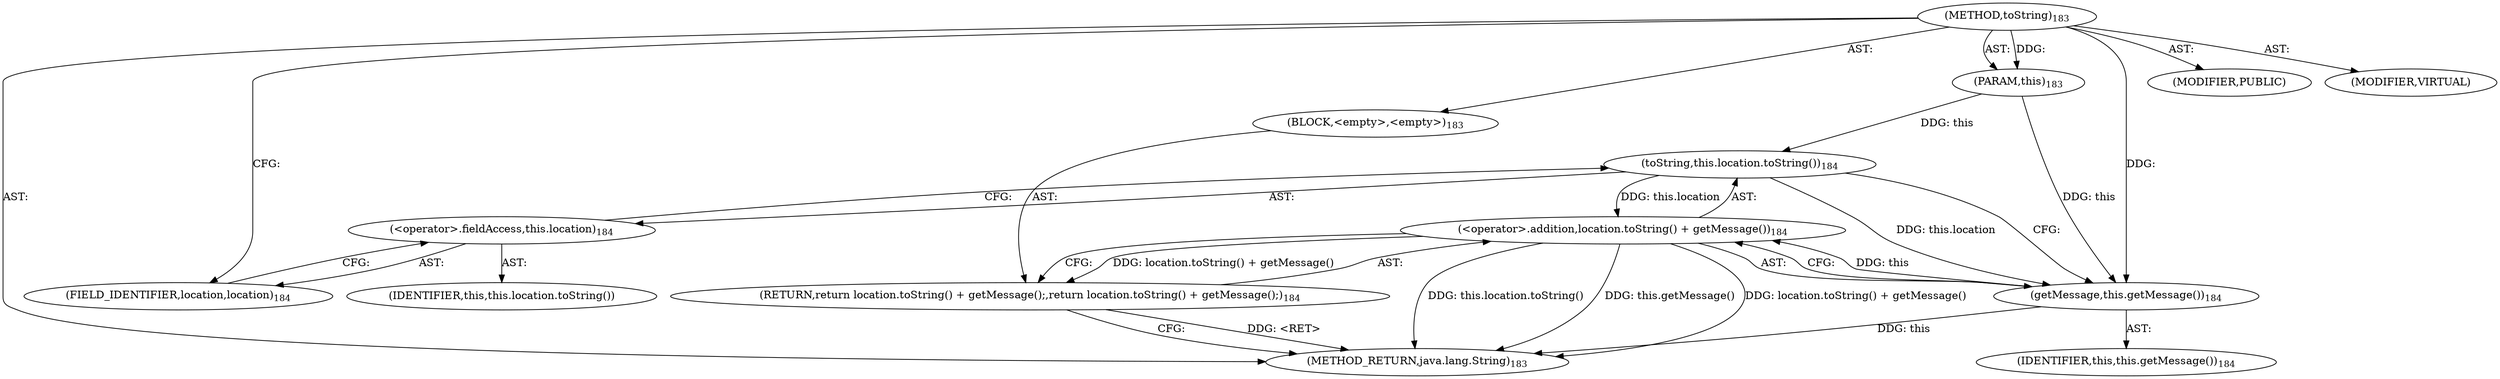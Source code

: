 digraph "toString" {  
"111669149705" [label = <(METHOD,toString)<SUB>183</SUB>> ]
"115964116993" [label = <(PARAM,this)<SUB>183</SUB>> ]
"25769803785" [label = <(BLOCK,&lt;empty&gt;,&lt;empty&gt;)<SUB>183</SUB>> ]
"146028888066" [label = <(RETURN,return location.toString() + getMessage();,return location.toString() + getMessage();)<SUB>184</SUB>> ]
"30064771106" [label = <(&lt;operator&gt;.addition,location.toString() + getMessage())<SUB>184</SUB>> ]
"30064771107" [label = <(toString,this.location.toString())<SUB>184</SUB>> ]
"30064771108" [label = <(&lt;operator&gt;.fieldAccess,this.location)<SUB>184</SUB>> ]
"68719476775" [label = <(IDENTIFIER,this,this.location.toString())> ]
"55834574863" [label = <(FIELD_IDENTIFIER,location,location)<SUB>184</SUB>> ]
"30064771109" [label = <(getMessage,this.getMessage())<SUB>184</SUB>> ]
"68719476737" [label = <(IDENTIFIER,this,this.getMessage())<SUB>184</SUB>> ]
"133143986196" [label = <(MODIFIER,PUBLIC)> ]
"133143986197" [label = <(MODIFIER,VIRTUAL)> ]
"128849018889" [label = <(METHOD_RETURN,java.lang.String)<SUB>183</SUB>> ]
  "111669149705" -> "115964116993"  [ label = "AST: "] 
  "111669149705" -> "25769803785"  [ label = "AST: "] 
  "111669149705" -> "133143986196"  [ label = "AST: "] 
  "111669149705" -> "133143986197"  [ label = "AST: "] 
  "111669149705" -> "128849018889"  [ label = "AST: "] 
  "25769803785" -> "146028888066"  [ label = "AST: "] 
  "146028888066" -> "30064771106"  [ label = "AST: "] 
  "30064771106" -> "30064771107"  [ label = "AST: "] 
  "30064771106" -> "30064771109"  [ label = "AST: "] 
  "30064771107" -> "30064771108"  [ label = "AST: "] 
  "30064771108" -> "68719476775"  [ label = "AST: "] 
  "30064771108" -> "55834574863"  [ label = "AST: "] 
  "30064771109" -> "68719476737"  [ label = "AST: "] 
  "146028888066" -> "128849018889"  [ label = "CFG: "] 
  "30064771106" -> "146028888066"  [ label = "CFG: "] 
  "30064771107" -> "30064771109"  [ label = "CFG: "] 
  "30064771109" -> "30064771106"  [ label = "CFG: "] 
  "30064771108" -> "30064771107"  [ label = "CFG: "] 
  "55834574863" -> "30064771108"  [ label = "CFG: "] 
  "111669149705" -> "55834574863"  [ label = "CFG: "] 
  "146028888066" -> "128849018889"  [ label = "DDG: &lt;RET&gt;"] 
  "30064771106" -> "128849018889"  [ label = "DDG: this.location.toString()"] 
  "30064771109" -> "128849018889"  [ label = "DDG: this"] 
  "30064771106" -> "128849018889"  [ label = "DDG: this.getMessage()"] 
  "30064771106" -> "128849018889"  [ label = "DDG: location.toString() + getMessage()"] 
  "111669149705" -> "115964116993"  [ label = "DDG: "] 
  "30064771106" -> "146028888066"  [ label = "DDG: location.toString() + getMessage()"] 
  "30064771107" -> "30064771106"  [ label = "DDG: this.location"] 
  "30064771109" -> "30064771106"  [ label = "DDG: this"] 
  "115964116993" -> "30064771107"  [ label = "DDG: this"] 
  "115964116993" -> "30064771109"  [ label = "DDG: this"] 
  "30064771107" -> "30064771109"  [ label = "DDG: this.location"] 
  "111669149705" -> "30064771109"  [ label = "DDG: "] 
}
